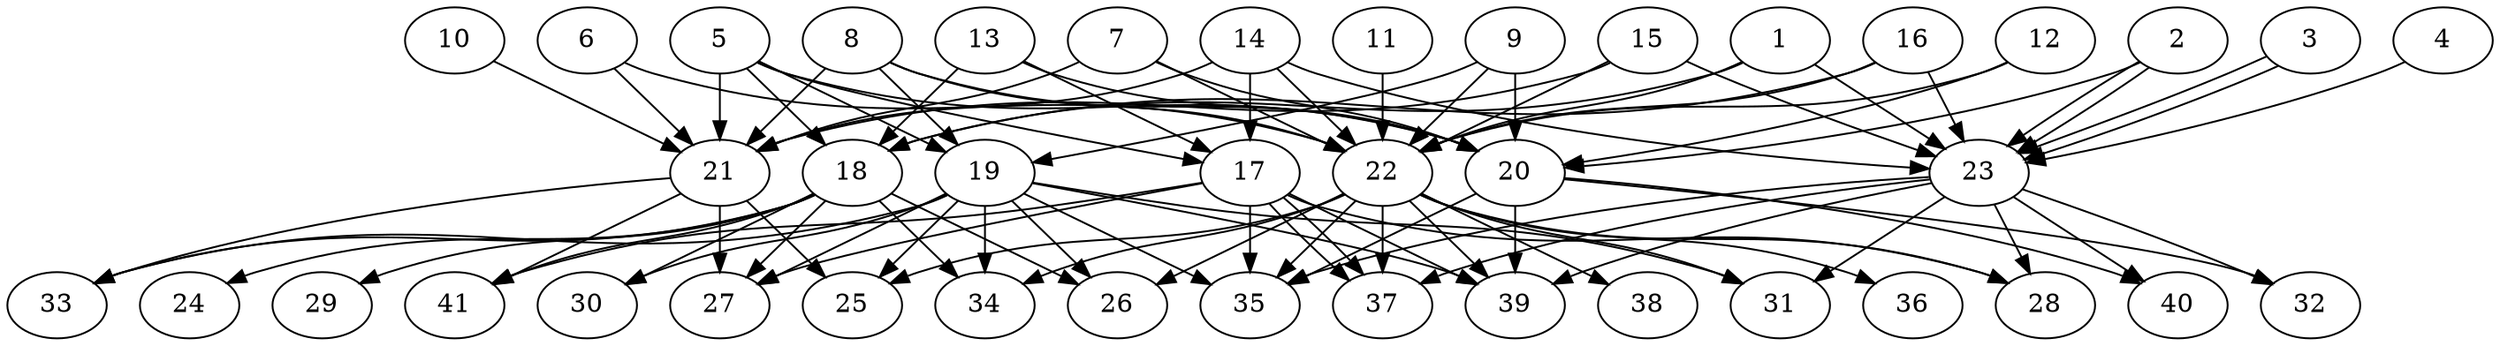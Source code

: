 // DAG (tier=3-complex, mode=data, n=41, ccr=0.522, fat=0.763, density=0.765, regular=0.257, jump=0.302, mindata=4194304, maxdata=33554432)
// DAG automatically generated by daggen at Sun Aug 24 16:33:35 2025
// /home/ermia/Project/Environments/daggen/bin/daggen --dot --ccr 0.522 --fat 0.763 --regular 0.257 --density 0.765 --jump 0.302 --mindata 4194304 --maxdata 33554432 -n 41 
digraph G {
  1 [size="3514825321982048862208", alpha="0.04", expect_size="1757412660991024431104"]
  1 -> 18 [size ="1849378557919232"]
  1 -> 22 [size ="1849378557919232"]
  1 -> 23 [size ="1849378557919232"]
  2 [size="50433478723358464", alpha="0.12", expect_size="25216739361679232"]
  2 -> 20 [size ="4612129692844032"]
  2 -> 23 [size ="4612129692844032"]
  2 -> 23 [size ="4612129692844032"]
  3 [size="290058667323229504", alpha="0.16", expect_size="145029333661614752"]
  3 -> 23 [size ="6235925302476800"]
  3 -> 23 [size ="6235925302476800"]
  4 [size="250387358106006720", alpha="0.16", expect_size="125193679053003360"]
  4 -> 23 [size ="4490207919341568"]
  5 [size="1296751671311418624", alpha="0.02", expect_size="648375835655709312"]
  5 -> 17 [size ="1784443358412800"]
  5 -> 18 [size ="1784443358412800"]
  5 -> 19 [size ="1784443358412800"]
  5 -> 20 [size ="1784443358412800"]
  5 -> 21 [size ="1784443358412800"]
  6 [size="5094926093059763470336", alpha="0.15", expect_size="2547463046529881735168"]
  6 -> 21 [size ="2368728285052928"]
  6 -> 22 [size ="2368728285052928"]
  7 [size="831211867582635180032", alpha="0.15", expect_size="415605933791317590016"]
  7 -> 20 [size ="707236192059392"]
  7 -> 21 [size ="707236192059392"]
  7 -> 22 [size ="707236192059392"]
  8 [size="5236109469921484800", alpha="0.17", expect_size="2618054734960742400"]
  8 -> 19 [size ="2577238612508672"]
  8 -> 20 [size ="2577238612508672"]
  8 -> 21 [size ="2577238612508672"]
  8 -> 22 [size ="2577238612508672"]
  9 [size="3373315480335169880064", alpha="0.01", expect_size="1686657740167584940032"]
  9 -> 19 [size ="1799401009840128"]
  9 -> 20 [size ="1799401009840128"]
  9 -> 22 [size ="1799401009840128"]
  10 [size="367969713318074688", alpha="0.16", expect_size="183984856659037344"]
  10 -> 21 [size ="8972597932851200"]
  11 [size="532638834927519744", alpha="0.19", expect_size="266319417463759872"]
  11 -> 22 [size ="1216834162393088"]
  12 [size="20547754441735393280", alpha="0.05", expect_size="10273877220867696640"]
  12 -> 20 [size ="7157852581920768"]
  12 -> 22 [size ="7157852581920768"]
  13 [size="11236181366097418", alpha="0.09", expect_size="5618090683048709"]
  13 -> 17 [size ="179748080713728"]
  13 -> 18 [size ="179748080713728"]
  13 -> 20 [size ="179748080713728"]
  14 [size="6335826960283823104", alpha="0.12", expect_size="3167913480141911552"]
  14 -> 17 [size ="2357464733319168"]
  14 -> 21 [size ="2357464733319168"]
  14 -> 22 [size ="2357464733319168"]
  14 -> 23 [size ="2357464733319168"]
  15 [size="24007830105137874993152", alpha="0.06", expect_size="12003915052568937496576"]
  15 -> 21 [size ="6657715912835072"]
  15 -> 22 [size ="6657715912835072"]
  15 -> 23 [size ="6657715912835072"]
  16 [size="76426242835982368", alpha="0.13", expect_size="38213121417991184"]
  16 -> 18 [size ="1387088888987648"]
  16 -> 22 [size ="1387088888987648"]
  16 -> 23 [size ="1387088888987648"]
  17 [size="5256652291328928768", alpha="0.16", expect_size="2628326145664464384"]
  17 -> 27 [size ="5955095770431488"]
  17 -> 28 [size ="5955095770431488"]
  17 -> 35 [size ="5955095770431488"]
  17 -> 37 [size ="5955095770431488"]
  17 -> 37 [size ="5955095770431488"]
  17 -> 39 [size ="5955095770431488"]
  17 -> 41 [size ="5955095770431488"]
  18 [size="7863405332484893696", alpha="0.01", expect_size="3931702666242446848"]
  18 -> 24 [size ="5692093322231808"]
  18 -> 26 [size ="5692093322231808"]
  18 -> 27 [size ="5692093322231808"]
  18 -> 29 [size ="5692093322231808"]
  18 -> 30 [size ="5692093322231808"]
  18 -> 33 [size ="5692093322231808"]
  18 -> 34 [size ="5692093322231808"]
  18 -> 41 [size ="5692093322231808"]
  19 [size="3621704763642847690752", alpha="0.05", expect_size="1810852381821423845376"]
  19 -> 25 [size ="1886681900777472"]
  19 -> 26 [size ="1886681900777472"]
  19 -> 27 [size ="1886681900777472"]
  19 -> 30 [size ="1886681900777472"]
  19 -> 31 [size ="1886681900777472"]
  19 -> 33 [size ="1886681900777472"]
  19 -> 34 [size ="1886681900777472"]
  19 -> 35 [size ="1886681900777472"]
  19 -> 39 [size ="1886681900777472"]
  20 [size="231001757448889434112", alpha="0.02", expect_size="115500878724444717056"]
  20 -> 32 [size ="301185118502912"]
  20 -> 35 [size ="301185118502912"]
  20 -> 39 [size ="301185118502912"]
  20 -> 40 [size ="301185118502912"]
  21 [size="255341580943133728", alpha="0.03", expect_size="127670790471566864"]
  21 -> 25 [size ="4726520652234752"]
  21 -> 27 [size ="4726520652234752"]
  21 -> 33 [size ="4726520652234752"]
  21 -> 41 [size ="4726520652234752"]
  22 [size="11313362070467190784", alpha="0.10", expect_size="5656681035233595392"]
  22 -> 25 [size ="4640102823231488"]
  22 -> 26 [size ="4640102823231488"]
  22 -> 28 [size ="4640102823231488"]
  22 -> 31 [size ="4640102823231488"]
  22 -> 34 [size ="4640102823231488"]
  22 -> 35 [size ="4640102823231488"]
  22 -> 36 [size ="4640102823231488"]
  22 -> 37 [size ="4640102823231488"]
  22 -> 38 [size ="4640102823231488"]
  22 -> 39 [size ="4640102823231488"]
  23 [size="1626699536463904000", alpha="0.15", expect_size="813349768231952000"]
  23 -> 28 [size ="2347631145648128"]
  23 -> 31 [size ="2347631145648128"]
  23 -> 32 [size ="2347631145648128"]
  23 -> 35 [size ="2347631145648128"]
  23 -> 37 [size ="2347631145648128"]
  23 -> 39 [size ="2347631145648128"]
  23 -> 40 [size ="2347631145648128"]
  24 [size="521916997296917760", alpha="0.15", expect_size="260958498648458880"]
  25 [size="436154045410851200", alpha="0.18", expect_size="218077022705425600"]
  26 [size="40561192964688800", alpha="0.17", expect_size="20280596482344400"]
  27 [size="3779302179900206080", alpha="0.07", expect_size="1889651089950103040"]
  28 [size="9343340793938913280", alpha="0.07", expect_size="4671670396969456640"]
  29 [size="153738053700842816", alpha="0.03", expect_size="76869026850421408"]
  30 [size="17166739337859366387712", alpha="0.04", expect_size="8583369668929683193856"]
  31 [size="53002738718687152", alpha="0.06", expect_size="26501369359343576"]
  32 [size="5191031237941443690496", alpha="0.12", expect_size="2595515618970721845248"]
  33 [size="104127300550708880", alpha="0.19", expect_size="52063650275354440"]
  34 [size="159637181301309440", alpha="0.19", expect_size="79818590650654720"]
  35 [size="6741605962937127936", alpha="0.02", expect_size="3370802981468563968"]
  36 [size="10543705450282123001856", alpha="0.01", expect_size="5271852725141061500928"]
  37 [size="18575331342944858800128", alpha="0.10", expect_size="9287665671472429400064"]
  38 [size="426345699999744000000", alpha="0.09", expect_size="213172849999872000000"]
  39 [size="2577822259588171776", alpha="0.15", expect_size="1288911129794085888"]
  40 [size="31833312305610752000000", alpha="0.08", expect_size="15916656152805376000000"]
  41 [size="80531757974711216", alpha="0.20", expect_size="40265878987355608"]
}